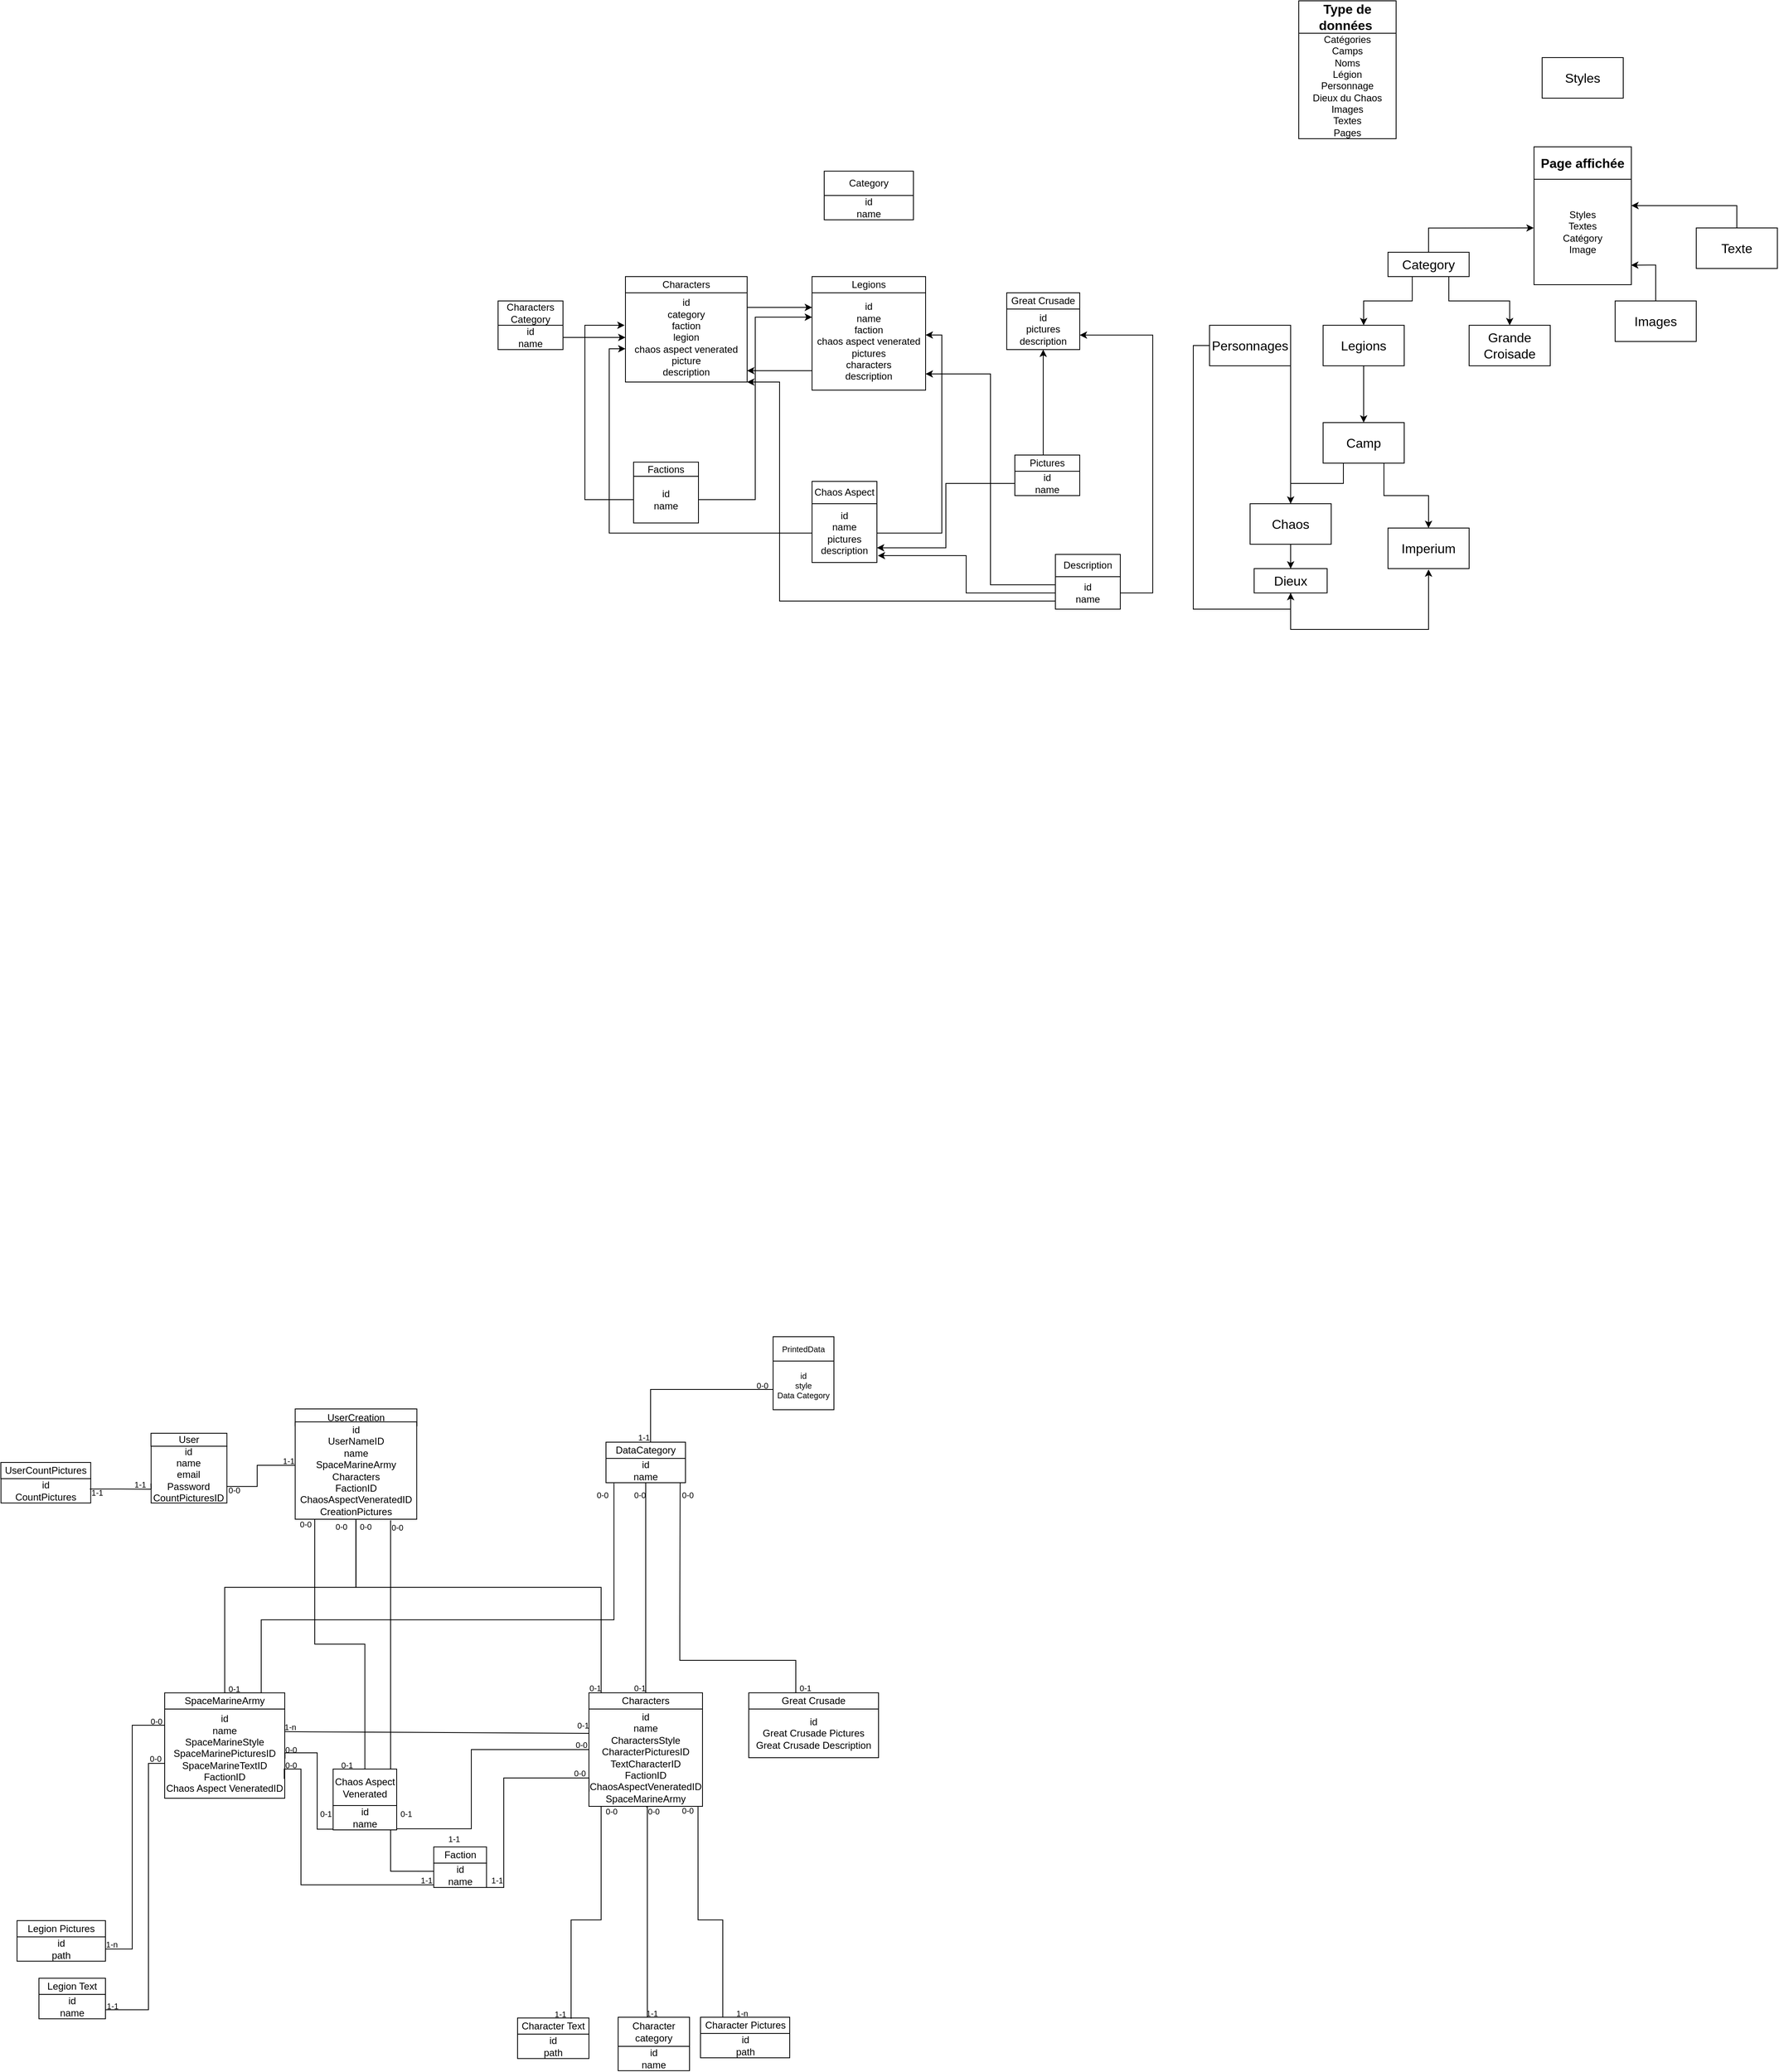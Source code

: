 <mxfile version="16.1.2" type="device"><diagram id="XByxNe4MXjNAXN8kPX8I" name="Page-1"><mxGraphModel dx="3234" dy="3299" grid="1" gridSize="10" guides="1" tooltips="1" connect="1" arrows="1" fold="1" page="1" pageScale="1" pageWidth="827" pageHeight="1169" math="0" shadow="0"><root><mxCell id="0"/><mxCell id="1" parent="0"/><mxCell id="wscf6gM5aoZBegyDcVp_-1" value="Catégories&lt;br&gt;Camps&lt;br&gt;Noms&lt;br&gt;Légion&lt;br&gt;Personnage&lt;br&gt;Dieux du Chaos&lt;br&gt;Images&lt;br&gt;Textes&lt;br&gt;Pages" style="rounded=0;whiteSpace=wrap;html=1;" parent="1" vertex="1"><mxGeometry x="160" y="-1966" width="120" height="130" as="geometry"/></mxCell><mxCell id="wscf6gM5aoZBegyDcVp_-2" value="&lt;span&gt;&lt;b&gt;&lt;font style=&quot;font-size: 16px&quot;&gt;Type de données&amp;nbsp;&lt;/font&gt;&lt;/b&gt;&lt;/span&gt;" style="rounded=0;whiteSpace=wrap;html=1;" parent="1" vertex="1"><mxGeometry x="160" y="-2006" width="120" height="40" as="geometry"/></mxCell><mxCell id="wscf6gM5aoZBegyDcVp_-3" value="Styles&lt;br&gt;Textes&lt;br&gt;Catégory&lt;br&gt;Image" style="rounded=0;whiteSpace=wrap;html=1;" parent="1" vertex="1"><mxGeometry x="450" y="-1786" width="120" height="130" as="geometry"/></mxCell><mxCell id="wscf6gM5aoZBegyDcVp_-4" value="&lt;span&gt;&lt;b&gt;&lt;font style=&quot;font-size: 16px&quot;&gt;Page affichée&lt;/font&gt;&lt;/b&gt;&lt;/span&gt;" style="rounded=0;whiteSpace=wrap;html=1;" parent="1" vertex="1"><mxGeometry x="450" y="-1826" width="120" height="40" as="geometry"/></mxCell><mxCell id="wscf6gM5aoZBegyDcVp_-5" value="Styles" style="rounded=0;whiteSpace=wrap;html=1;fontSize=16;" parent="1" vertex="1"><mxGeometry x="460" y="-1936" width="100" height="50" as="geometry"/></mxCell><mxCell id="wscf6gM5aoZBegyDcVp_-21" style="edgeStyle=orthogonalEdgeStyle;rounded=0;orthogonalLoop=1;jettySize=auto;html=1;exitX=0.299;exitY=0.992;exitDx=0;exitDy=0;entryX=0.5;entryY=0;entryDx=0;entryDy=0;fontSize=16;exitPerimeter=0;" parent="1" source="wscf6gM5aoZBegyDcVp_-6" target="wscf6gM5aoZBegyDcVp_-16" edge="1"><mxGeometry relative="1" as="geometry"/></mxCell><mxCell id="wscf6gM5aoZBegyDcVp_-22" style="edgeStyle=orthogonalEdgeStyle;rounded=0;orthogonalLoop=1;jettySize=auto;html=1;exitX=0.75;exitY=1;exitDx=0;exitDy=0;entryX=0.5;entryY=0;entryDx=0;entryDy=0;fontSize=16;" parent="1" source="wscf6gM5aoZBegyDcVp_-6" target="wscf6gM5aoZBegyDcVp_-10" edge="1"><mxGeometry relative="1" as="geometry"/></mxCell><mxCell id="wscf6gM5aoZBegyDcVp_-34" style="edgeStyle=orthogonalEdgeStyle;rounded=0;orthogonalLoop=1;jettySize=auto;html=1;exitX=0.5;exitY=0;exitDx=0;exitDy=0;entryX=-0.003;entryY=0.462;entryDx=0;entryDy=0;entryPerimeter=0;fontSize=16;" parent="1" source="wscf6gM5aoZBegyDcVp_-6" target="wscf6gM5aoZBegyDcVp_-3" edge="1"><mxGeometry relative="1" as="geometry"/></mxCell><mxCell id="wscf6gM5aoZBegyDcVp_-6" value="Category" style="rounded=0;whiteSpace=wrap;html=1;fontSize=16;" parent="1" vertex="1"><mxGeometry x="270" y="-1696" width="100" height="30" as="geometry"/></mxCell><mxCell id="wscf6gM5aoZBegyDcVp_-32" style="edgeStyle=orthogonalEdgeStyle;rounded=0;orthogonalLoop=1;jettySize=auto;html=1;exitX=0.5;exitY=0;exitDx=0;exitDy=0;entryX=0.997;entryY=0.814;entryDx=0;entryDy=0;fontSize=16;entryPerimeter=0;" parent="1" source="wscf6gM5aoZBegyDcVp_-8" target="wscf6gM5aoZBegyDcVp_-3" edge="1"><mxGeometry relative="1" as="geometry"/></mxCell><mxCell id="wscf6gM5aoZBegyDcVp_-8" value="Images" style="rounded=0;whiteSpace=wrap;html=1;fontSize=16;" parent="1" vertex="1"><mxGeometry x="550" y="-1636" width="100" height="50" as="geometry"/></mxCell><mxCell id="wscf6gM5aoZBegyDcVp_-29" style="edgeStyle=orthogonalEdgeStyle;rounded=0;orthogonalLoop=1;jettySize=auto;html=1;exitX=1;exitY=0.5;exitDx=0;exitDy=0;fontSize=16;" parent="1" source="wscf6gM5aoZBegyDcVp_-9" edge="1"><mxGeometry relative="1" as="geometry"><mxPoint x="320" y="-1305" as="targetPoint"/><Array as="points"><mxPoint x="320" y="-1231"/><mxPoint x="320" y="-1305"/></Array></mxGeometry></mxCell><mxCell id="wscf6gM5aoZBegyDcVp_-30" style="edgeStyle=orthogonalEdgeStyle;rounded=0;orthogonalLoop=1;jettySize=auto;html=1;exitX=0;exitY=0.5;exitDx=0;exitDy=0;entryX=0.5;entryY=1;entryDx=0;entryDy=0;fontSize=16;" parent="1" source="wscf6gM5aoZBegyDcVp_-9" target="wscf6gM5aoZBegyDcVp_-17" edge="1"><mxGeometry relative="1" as="geometry"/></mxCell><mxCell id="wscf6gM5aoZBegyDcVp_-9" value="Personnages" style="rounded=0;whiteSpace=wrap;html=1;fontSize=16;" parent="1" vertex="1"><mxGeometry x="50" y="-1606" width="100" height="50" as="geometry"/></mxCell><mxCell id="wscf6gM5aoZBegyDcVp_-10" value="Grande Croisade" style="rounded=0;whiteSpace=wrap;html=1;fontSize=16;" parent="1" vertex="1"><mxGeometry x="370" y="-1606" width="100" height="50" as="geometry"/></mxCell><mxCell id="wscf6gM5aoZBegyDcVp_-23" style="edgeStyle=orthogonalEdgeStyle;rounded=0;orthogonalLoop=1;jettySize=auto;html=1;exitX=0.25;exitY=1;exitDx=0;exitDy=0;fontSize=16;" parent="1" source="wscf6gM5aoZBegyDcVp_-13" target="wscf6gM5aoZBegyDcVp_-14" edge="1"><mxGeometry relative="1" as="geometry"/></mxCell><mxCell id="wscf6gM5aoZBegyDcVp_-24" style="edgeStyle=orthogonalEdgeStyle;rounded=0;orthogonalLoop=1;jettySize=auto;html=1;exitX=0.75;exitY=1;exitDx=0;exitDy=0;fontSize=16;" parent="1" source="wscf6gM5aoZBegyDcVp_-13" target="wscf6gM5aoZBegyDcVp_-15" edge="1"><mxGeometry relative="1" as="geometry"/></mxCell><mxCell id="wscf6gM5aoZBegyDcVp_-13" value="Camp" style="rounded=0;whiteSpace=wrap;html=1;fontSize=16;" parent="1" vertex="1"><mxGeometry x="190" y="-1486" width="100" height="50" as="geometry"/></mxCell><mxCell id="wscf6gM5aoZBegyDcVp_-27" style="edgeStyle=orthogonalEdgeStyle;rounded=0;orthogonalLoop=1;jettySize=auto;html=1;exitX=0.5;exitY=1;exitDx=0;exitDy=0;fontSize=16;" parent="1" source="wscf6gM5aoZBegyDcVp_-14" target="wscf6gM5aoZBegyDcVp_-17" edge="1"><mxGeometry relative="1" as="geometry"/></mxCell><mxCell id="wscf6gM5aoZBegyDcVp_-14" value="Chaos" style="rounded=0;whiteSpace=wrap;html=1;fontSize=16;" parent="1" vertex="1"><mxGeometry x="100" y="-1386" width="100" height="50" as="geometry"/></mxCell><mxCell id="wscf6gM5aoZBegyDcVp_-15" value="Imperium" style="rounded=0;whiteSpace=wrap;html=1;fontSize=16;" parent="1" vertex="1"><mxGeometry x="270" y="-1356" width="100" height="50" as="geometry"/></mxCell><mxCell id="wscf6gM5aoZBegyDcVp_-31" style="edgeStyle=orthogonalEdgeStyle;rounded=0;orthogonalLoop=1;jettySize=auto;html=1;exitX=0.5;exitY=1;exitDx=0;exitDy=0;fontSize=16;" parent="1" source="wscf6gM5aoZBegyDcVp_-16" target="wscf6gM5aoZBegyDcVp_-13" edge="1"><mxGeometry relative="1" as="geometry"/></mxCell><mxCell id="wscf6gM5aoZBegyDcVp_-16" value="Legions" style="rounded=0;whiteSpace=wrap;html=1;fontSize=16;" parent="1" vertex="1"><mxGeometry x="190" y="-1606" width="100" height="50" as="geometry"/></mxCell><mxCell id="wscf6gM5aoZBegyDcVp_-17" value="Dieux" style="rounded=0;whiteSpace=wrap;html=1;fontSize=16;" parent="1" vertex="1"><mxGeometry x="105" y="-1306" width="90" height="30" as="geometry"/></mxCell><mxCell id="wscf6gM5aoZBegyDcVp_-33" style="edgeStyle=orthogonalEdgeStyle;rounded=0;orthogonalLoop=1;jettySize=auto;html=1;exitX=0.5;exitY=0;exitDx=0;exitDy=0;entryX=1;entryY=0.25;entryDx=0;entryDy=0;fontSize=16;" parent="1" source="wscf6gM5aoZBegyDcVp_-18" target="wscf6gM5aoZBegyDcVp_-3" edge="1"><mxGeometry relative="1" as="geometry"/></mxCell><mxCell id="wscf6gM5aoZBegyDcVp_-18" value="Texte" style="rounded=0;whiteSpace=wrap;html=1;fontSize=16;" parent="1" vertex="1"><mxGeometry x="650" y="-1726" width="100" height="50" as="geometry"/></mxCell><mxCell id="gxYRhryt_wgbvfbxNRev-2" value="Characters" style="rounded=0;whiteSpace=wrap;html=1;" parent="1" vertex="1"><mxGeometry x="-670" y="-1666" width="150" height="20" as="geometry"/></mxCell><mxCell id="gxYRhryt_wgbvfbxNRev-45" style="edgeStyle=orthogonalEdgeStyle;rounded=0;orthogonalLoop=1;jettySize=auto;html=1;exitX=1;exitY=0.25;exitDx=0;exitDy=0;entryX=0;entryY=0.15;entryDx=0;entryDy=0;entryPerimeter=0;" parent="1" source="gxYRhryt_wgbvfbxNRev-3" target="gxYRhryt_wgbvfbxNRev-9" edge="1"><mxGeometry relative="1" as="geometry"><Array as="points"><mxPoint x="-520" y="-1628"/></Array></mxGeometry></mxCell><mxCell id="gxYRhryt_wgbvfbxNRev-3" value="id&lt;br&gt;category&lt;br&gt;faction&lt;br&gt;legion&lt;br&gt;chaos aspect venerated&lt;br&gt;picture&lt;br&gt;description" style="rounded=0;whiteSpace=wrap;html=1;" parent="1" vertex="1"><mxGeometry x="-670" y="-1646" width="150" height="110" as="geometry"/></mxCell><mxCell id="gxYRhryt_wgbvfbxNRev-4" value="Factions" style="rounded=0;whiteSpace=wrap;html=1;" parent="1" vertex="1"><mxGeometry x="-660" y="-1437.25" width="80" height="17.5" as="geometry"/></mxCell><mxCell id="gxYRhryt_wgbvfbxNRev-28" style="edgeStyle=orthogonalEdgeStyle;rounded=0;orthogonalLoop=1;jettySize=auto;html=1;exitX=1;exitY=0.5;exitDx=0;exitDy=0;entryX=0;entryY=0.25;entryDx=0;entryDy=0;" parent="1" source="gxYRhryt_wgbvfbxNRev-5" target="gxYRhryt_wgbvfbxNRev-9" edge="1"><mxGeometry relative="1" as="geometry"/></mxCell><mxCell id="gxYRhryt_wgbvfbxNRev-32" style="edgeStyle=orthogonalEdgeStyle;rounded=0;orthogonalLoop=1;jettySize=auto;html=1;exitX=0;exitY=0.5;exitDx=0;exitDy=0;entryX=-0.007;entryY=0.364;entryDx=0;entryDy=0;entryPerimeter=0;" parent="1" source="gxYRhryt_wgbvfbxNRev-5" target="gxYRhryt_wgbvfbxNRev-3" edge="1"><mxGeometry relative="1" as="geometry"><Array as="points"><mxPoint x="-720" y="-1391"/><mxPoint x="-720" y="-1606"/></Array></mxGeometry></mxCell><mxCell id="gxYRhryt_wgbvfbxNRev-5" value="id&lt;br&gt;name&lt;br&gt;" style="rounded=0;whiteSpace=wrap;html=1;" parent="1" vertex="1"><mxGeometry x="-660" y="-1419.75" width="80" height="57.5" as="geometry"/></mxCell><mxCell id="gxYRhryt_wgbvfbxNRev-8" value="Legions" style="rounded=0;whiteSpace=wrap;html=1;" parent="1" vertex="1"><mxGeometry x="-440" y="-1666" width="140" height="20" as="geometry"/></mxCell><mxCell id="gxYRhryt_wgbvfbxNRev-48" style="edgeStyle=orthogonalEdgeStyle;rounded=0;orthogonalLoop=1;jettySize=auto;html=1;exitX=0;exitY=0.75;exitDx=0;exitDy=0;" parent="1" source="gxYRhryt_wgbvfbxNRev-9" edge="1"><mxGeometry relative="1" as="geometry"><mxPoint x="-520" y="-1550" as="targetPoint"/><Array as="points"><mxPoint x="-440" y="-1550"/><mxPoint x="-520" y="-1550"/></Array></mxGeometry></mxCell><mxCell id="gxYRhryt_wgbvfbxNRev-9" value="id&lt;br&gt;name&lt;br&gt;faction&lt;br&gt;chaos aspect venerated&lt;br&gt;pictures&lt;br&gt;characters&lt;br&gt;description" style="rounded=0;whiteSpace=wrap;html=1;" parent="1" vertex="1"><mxGeometry x="-440" y="-1646" width="140" height="120" as="geometry"/></mxCell><mxCell id="gxYRhryt_wgbvfbxNRev-14" value="Characters&lt;br&gt;Category" style="rounded=0;whiteSpace=wrap;html=1;" parent="1" vertex="1"><mxGeometry x="-827" y="-1636" width="80" height="30" as="geometry"/></mxCell><mxCell id="gxYRhryt_wgbvfbxNRev-41" style="edgeStyle=orthogonalEdgeStyle;rounded=0;orthogonalLoop=1;jettySize=auto;html=1;exitX=1;exitY=0.5;exitDx=0;exitDy=0;entryX=0;entryY=0.5;entryDx=0;entryDy=0;" parent="1" source="gxYRhryt_wgbvfbxNRev-15" target="gxYRhryt_wgbvfbxNRev-3" edge="1"><mxGeometry relative="1" as="geometry"/></mxCell><mxCell id="gxYRhryt_wgbvfbxNRev-15" value="id&lt;br&gt;name" style="rounded=0;whiteSpace=wrap;html=1;" parent="1" vertex="1"><mxGeometry x="-827" y="-1606" width="80" height="30" as="geometry"/></mxCell><mxCell id="gxYRhryt_wgbvfbxNRev-16" value="Chaos Aspect" style="rounded=0;whiteSpace=wrap;html=1;" parent="1" vertex="1"><mxGeometry x="-440" y="-1413.5" width="80" height="27.5" as="geometry"/></mxCell><mxCell id="gxYRhryt_wgbvfbxNRev-34" style="edgeStyle=orthogonalEdgeStyle;rounded=0;orthogonalLoop=1;jettySize=auto;html=1;exitX=1;exitY=0.5;exitDx=0;exitDy=0;entryX=1;entryY=0.433;entryDx=0;entryDy=0;entryPerimeter=0;" parent="1" source="gxYRhryt_wgbvfbxNRev-17" target="gxYRhryt_wgbvfbxNRev-9" edge="1"><mxGeometry relative="1" as="geometry"><Array as="points"><mxPoint x="-280" y="-1350"/><mxPoint x="-280" y="-1594"/></Array></mxGeometry></mxCell><mxCell id="gxYRhryt_wgbvfbxNRev-35" style="edgeStyle=orthogonalEdgeStyle;rounded=0;orthogonalLoop=1;jettySize=auto;html=1;exitX=0;exitY=0.5;exitDx=0;exitDy=0;entryX=0;entryY=0.627;entryDx=0;entryDy=0;entryPerimeter=0;" parent="1" source="gxYRhryt_wgbvfbxNRev-17" target="gxYRhryt_wgbvfbxNRev-3" edge="1"><mxGeometry relative="1" as="geometry"><Array as="points"><mxPoint x="-690" y="-1350"/><mxPoint x="-690" y="-1577"/></Array></mxGeometry></mxCell><mxCell id="gxYRhryt_wgbvfbxNRev-17" value="id&lt;br&gt;name&lt;br&gt;pictures&lt;br&gt;description" style="rounded=0;whiteSpace=wrap;html=1;" parent="1" vertex="1"><mxGeometry x="-440" y="-1386" width="80" height="72.5" as="geometry"/></mxCell><mxCell id="gxYRhryt_wgbvfbxNRev-18" value="Great Crusade" style="rounded=0;whiteSpace=wrap;html=1;" parent="1" vertex="1"><mxGeometry x="-200" y="-1646" width="90" height="20" as="geometry"/></mxCell><mxCell id="gxYRhryt_wgbvfbxNRev-19" value="id&lt;br&gt;pictures&lt;br&gt;description" style="rounded=0;whiteSpace=wrap;html=1;" parent="1" vertex="1"><mxGeometry x="-200" y="-1626" width="90" height="50" as="geometry"/></mxCell><mxCell id="gxYRhryt_wgbvfbxNRev-20" value="Description" style="rounded=0;whiteSpace=wrap;html=1;" parent="1" vertex="1"><mxGeometry x="-140" y="-1323.5" width="80" height="27.5" as="geometry"/></mxCell><mxCell id="gxYRhryt_wgbvfbxNRev-30" style="edgeStyle=orthogonalEdgeStyle;rounded=0;orthogonalLoop=1;jettySize=auto;html=1;exitX=0;exitY=0.5;exitDx=0;exitDy=0;entryX=1.013;entryY=0.883;entryDx=0;entryDy=0;entryPerimeter=0;" parent="1" source="gxYRhryt_wgbvfbxNRev-21" target="gxYRhryt_wgbvfbxNRev-17" edge="1"><mxGeometry relative="1" as="geometry"/></mxCell><mxCell id="gxYRhryt_wgbvfbxNRev-39" style="edgeStyle=orthogonalEdgeStyle;rounded=0;orthogonalLoop=1;jettySize=auto;html=1;exitX=0;exitY=0.25;exitDx=0;exitDy=0;entryX=1;entryY=0.833;entryDx=0;entryDy=0;entryPerimeter=0;" parent="1" source="gxYRhryt_wgbvfbxNRev-21" target="gxYRhryt_wgbvfbxNRev-9" edge="1"><mxGeometry relative="1" as="geometry"/></mxCell><mxCell id="gxYRhryt_wgbvfbxNRev-21" value="id&lt;br&gt;name&lt;br&gt;" style="rounded=0;whiteSpace=wrap;html=1;" parent="1" vertex="1"><mxGeometry x="-140" y="-1296" width="80" height="40" as="geometry"/></mxCell><mxCell id="gxYRhryt_wgbvfbxNRev-43" style="edgeStyle=orthogonalEdgeStyle;rounded=0;orthogonalLoop=1;jettySize=auto;html=1;exitX=0.5;exitY=0;exitDx=0;exitDy=0;entryX=0.5;entryY=1;entryDx=0;entryDy=0;" parent="1" source="gxYRhryt_wgbvfbxNRev-22" target="gxYRhryt_wgbvfbxNRev-19" edge="1"><mxGeometry relative="1" as="geometry"><Array as="points"><mxPoint x="-155" y="-1446"/></Array></mxGeometry></mxCell><mxCell id="gxYRhryt_wgbvfbxNRev-22" value="Pictures" style="rounded=0;whiteSpace=wrap;html=1;" parent="1" vertex="1"><mxGeometry x="-190" y="-1446" width="80" height="20" as="geometry"/></mxCell><mxCell id="gxYRhryt_wgbvfbxNRev-23" value="id&lt;br&gt;name&lt;br&gt;" style="rounded=0;whiteSpace=wrap;html=1;" parent="1" vertex="1"><mxGeometry x="-190" y="-1426" width="80" height="30" as="geometry"/></mxCell><mxCell id="gxYRhryt_wgbvfbxNRev-26" value="" style="edgeStyle=elbowEdgeStyle;elbow=horizontal;endArrow=classic;html=1;rounded=0;exitX=0;exitY=0.5;exitDx=0;exitDy=0;entryX=1;entryY=0.75;entryDx=0;entryDy=0;" parent="1" source="gxYRhryt_wgbvfbxNRev-23" target="gxYRhryt_wgbvfbxNRev-17" edge="1"><mxGeometry width="50" height="50" relative="1" as="geometry"><mxPoint x="-610" y="-1206" as="sourcePoint"/><mxPoint x="-560" y="-1256" as="targetPoint"/></mxGeometry></mxCell><mxCell id="gxYRhryt_wgbvfbxNRev-31" value="" style="edgeStyle=elbowEdgeStyle;elbow=horizontal;endArrow=classic;html=1;rounded=0;exitX=1;exitY=0.5;exitDx=0;exitDy=0;entryX=1;entryY=0.642;entryDx=0;entryDy=0;entryPerimeter=0;" parent="1" source="gxYRhryt_wgbvfbxNRev-21" target="gxYRhryt_wgbvfbxNRev-19" edge="1"><mxGeometry width="50" height="50" relative="1" as="geometry"><mxPoint x="-190" y="-1426" as="sourcePoint"/><mxPoint x="-140" y="-1476" as="targetPoint"/><Array as="points"><mxPoint x="-20" y="-1366"/></Array></mxGeometry></mxCell><mxCell id="gxYRhryt_wgbvfbxNRev-38" value="" style="edgeStyle=elbowEdgeStyle;elbow=horizontal;endArrow=classic;html=1;rounded=0;exitX=0;exitY=0.75;exitDx=0;exitDy=0;entryX=1;entryY=1;entryDx=0;entryDy=0;" parent="1" source="gxYRhryt_wgbvfbxNRev-21" target="gxYRhryt_wgbvfbxNRev-3" edge="1"><mxGeometry width="50" height="50" relative="1" as="geometry"><mxPoint x="-190" y="-1406" as="sourcePoint"/><mxPoint x="-140" y="-1456" as="targetPoint"/><Array as="points"><mxPoint x="-480" y="-1426"/><mxPoint x="-790" y="-1396"/></Array></mxGeometry></mxCell><mxCell id="gxYRhryt_wgbvfbxNRev-49" value="Category" style="rounded=0;whiteSpace=wrap;html=1;" parent="1" vertex="1"><mxGeometry x="-425" y="-1796" width="110" height="30" as="geometry"/></mxCell><mxCell id="gxYRhryt_wgbvfbxNRev-50" value="id&lt;br&gt;name" style="rounded=0;whiteSpace=wrap;html=1;" parent="1" vertex="1"><mxGeometry x="-425" y="-1766" width="110" height="30" as="geometry"/></mxCell><mxCell id="gxYRhryt_wgbvfbxNRev-51" value="id&lt;br&gt;name" style="rounded=1;whiteSpace=wrap;html=1;arcSize=0;" parent="1" vertex="1"><mxGeometry x="-694" y="-209" width="98" height="30" as="geometry"/></mxCell><mxCell id="gxYRhryt_wgbvfbxNRev-65" style="edgeStyle=orthogonalEdgeStyle;rounded=0;orthogonalLoop=1;jettySize=auto;html=1;" parent="1" source="gxYRhryt_wgbvfbxNRev-52" target="gxYRhryt_wgbvfbxNRev-59" edge="1"><mxGeometry relative="1" as="geometry"/></mxCell><mxCell id="gxYRhryt_wgbvfbxNRev-98" style="edgeStyle=orthogonalEdgeStyle;rounded=0;orthogonalLoop=1;jettySize=auto;html=1;exitX=0.5;exitY=0;exitDx=0;exitDy=0;endArrow=none;endFill=0;entryX=0.1;entryY=1.022;entryDx=0;entryDy=0;entryPerimeter=0;" parent="1" source="gxYRhryt_wgbvfbxNRev-52" target="gxYRhryt_wgbvfbxNRev-51" edge="1"><mxGeometry relative="1" as="geometry"><mxPoint x="-663" as="targetPoint"/><Array as="points"><mxPoint x="-1119" y="80"/><mxPoint x="-1119" y="-10"/><mxPoint x="-684" y="-10"/></Array></mxGeometry></mxCell><mxCell id="gxYRhryt_wgbvfbxNRev-52" value="SpaceMarineArmy" style="rounded=1;whiteSpace=wrap;html=1;arcSize=0;" parent="1" vertex="1"><mxGeometry x="-1238" y="80.06" width="148" height="20" as="geometry"/></mxCell><mxCell id="gxYRhryt_wgbvfbxNRev-100" style="edgeStyle=orthogonalEdgeStyle;rounded=0;orthogonalLoop=1;jettySize=auto;html=1;endArrow=none;endFill=0;entryX=0.933;entryY=0.994;entryDx=0;entryDy=0;entryPerimeter=0;" parent="1" source="gxYRhryt_wgbvfbxNRev-53" target="gxYRhryt_wgbvfbxNRev-51" edge="1"><mxGeometry relative="1" as="geometry"><mxPoint x="-628" as="targetPoint"/><Array as="points"><mxPoint x="-460" y="40"/><mxPoint x="-603" y="40"/><mxPoint x="-603" y="-10"/></Array></mxGeometry></mxCell><mxCell id="gxYRhryt_wgbvfbxNRev-53" value="Great Crusade" style="rounded=1;whiteSpace=wrap;html=1;arcSize=0;" parent="1" vertex="1"><mxGeometry x="-518" y="80" width="160" height="20" as="geometry"/></mxCell><mxCell id="gxYRhryt_wgbvfbxNRev-99" style="edgeStyle=orthogonalEdgeStyle;rounded=0;orthogonalLoop=1;jettySize=auto;html=1;endArrow=none;endFill=0;entryX=0.5;entryY=1;entryDx=0;entryDy=0;" parent="1" source="gxYRhryt_wgbvfbxNRev-54" target="gxYRhryt_wgbvfbxNRev-51" edge="1"><mxGeometry relative="1" as="geometry"><mxPoint x="-645" as="targetPoint"/></mxGeometry></mxCell><mxCell id="gxYRhryt_wgbvfbxNRev-54" value="Characters" style="rounded=1;whiteSpace=wrap;html=1;arcSize=0;" parent="1" vertex="1"><mxGeometry x="-715" y="80" width="140" height="20" as="geometry"/></mxCell><mxCell id="gxYRhryt_wgbvfbxNRev-56" value="Character Pictures" style="rounded=1;whiteSpace=wrap;html=1;arcSize=0;" parent="1" vertex="1"><mxGeometry x="-577.5" y="479.97" width="110" height="20" as="geometry"/></mxCell><mxCell id="gxYRhryt_wgbvfbxNRev-59" value="&lt;span&gt;id&lt;br&gt;name&lt;br&gt;SpaceMarineStyle&lt;br&gt;SpaceMarinePicturesID&lt;/span&gt;&lt;br&gt;&lt;span&gt;SpaceMarineTextID&lt;br&gt;FactionID&lt;br&gt;&lt;/span&gt;Chaos Aspect VeneratedID&lt;span&gt;&lt;br&gt;&lt;/span&gt;" style="rounded=0;whiteSpace=wrap;html=1;" parent="1" vertex="1"><mxGeometry x="-1238" y="100.06" width="148" height="109.94" as="geometry"/></mxCell><mxCell id="gxYRhryt_wgbvfbxNRev-60" value="id&lt;br&gt;Great Crusade Pictures&lt;br&gt;&lt;span&gt;Great Crusade Description&lt;br&gt;&lt;/span&gt;" style="rounded=0;whiteSpace=wrap;html=1;" parent="1" vertex="1"><mxGeometry x="-518" y="100" width="160" height="60" as="geometry"/></mxCell><mxCell id="gxYRhryt_wgbvfbxNRev-61" value="id&lt;br&gt;name&lt;br&gt;CharactersStyle&lt;br&gt;Character&lt;span&gt;PicturesID&lt;/span&gt;&lt;br&gt;&lt;span&gt;TextCharacterID&lt;br&gt;FactionID&lt;br&gt;&lt;/span&gt;ChaosAspectVeneratedID&lt;br&gt;&lt;span&gt;SpaceMarineArmy&lt;br&gt;&lt;/span&gt;" style="rounded=0;whiteSpace=wrap;html=1;" parent="1" vertex="1"><mxGeometry x="-715" y="100" width="140" height="120" as="geometry"/></mxCell><mxCell id="gxYRhryt_wgbvfbxNRev-63" value="Legion Pictures" style="rounded=1;whiteSpace=wrap;html=1;arcSize=0;" parent="1" vertex="1"><mxGeometry x="-1420" y="360.88" width="109" height="21.09" as="geometry"/></mxCell><mxCell id="gxYRhryt_wgbvfbxNRev-66" value="Legion Text" style="rounded=1;whiteSpace=wrap;html=1;arcSize=0;" parent="1" vertex="1"><mxGeometry x="-1393" y="431.88" width="82" height="20" as="geometry"/></mxCell><mxCell id="4EqEOwewoZZxOBD62C0z-23" style="edgeStyle=orthogonalEdgeStyle;rounded=0;orthogonalLoop=1;jettySize=auto;html=1;entryX=0.785;entryY=1.01;entryDx=0;entryDy=0;entryPerimeter=0;endArrow=none;endFill=0;exitX=0.002;exitY=0.336;exitDx=0;exitDy=0;exitPerimeter=0;" edge="1" parent="1" source="gxYRhryt_wgbvfbxNRev-77" target="4EqEOwewoZZxOBD62C0z-8"><mxGeometry relative="1" as="geometry"><Array as="points"><mxPoint x="-874" y="300"/><mxPoint x="-959" y="300"/></Array></mxGeometry></mxCell><mxCell id="gxYRhryt_wgbvfbxNRev-67" value="Faction" style="rounded=1;whiteSpace=wrap;html=1;arcSize=0;" parent="1" vertex="1"><mxGeometry x="-906.27" y="270" width="65" height="20" as="geometry"/></mxCell><mxCell id="4EqEOwewoZZxOBD62C0z-22" style="edgeStyle=orthogonalEdgeStyle;rounded=0;orthogonalLoop=1;jettySize=auto;html=1;entryX=0.161;entryY=1;entryDx=0;entryDy=0;entryPerimeter=0;endArrow=none;endFill=0;" edge="1" parent="1" source="gxYRhryt_wgbvfbxNRev-68" target="4EqEOwewoZZxOBD62C0z-8"><mxGeometry relative="1" as="geometry"/></mxCell><mxCell id="gxYRhryt_wgbvfbxNRev-68" value="Chaos Aspect &lt;br&gt;Venerated" style="rounded=1;whiteSpace=wrap;html=1;arcSize=0;" parent="1" vertex="1"><mxGeometry x="-1030.37" y="174" width="78.37" height="45" as="geometry"/></mxCell><mxCell id="gxYRhryt_wgbvfbxNRev-75" value="" style="edgeStyle=orthogonalEdgeStyle;rounded=0;orthogonalLoop=1;jettySize=auto;html=1;exitX=1;exitY=0.627;exitDx=0;exitDy=0;entryX=0;entryY=0.75;entryDx=0;entryDy=0;endArrow=none;endFill=0;exitPerimeter=0;" parent="1" source="gxYRhryt_wgbvfbxNRev-72" target="gxYRhryt_wgbvfbxNRev-59" edge="1"><mxGeometry relative="1" as="geometry"><Array as="points"><mxPoint x="-1258" y="471"/><mxPoint x="-1258" y="167"/><mxPoint x="-1238" y="167"/></Array></mxGeometry></mxCell><mxCell id="gxYRhryt_wgbvfbxNRev-72" value="id&lt;br&gt;name" style="rounded=0;whiteSpace=wrap;html=1;" parent="1" vertex="1"><mxGeometry x="-1393" y="451.88" width="82" height="30" as="geometry"/></mxCell><mxCell id="gxYRhryt_wgbvfbxNRev-73" value="id&lt;br&gt;path" style="rounded=0;whiteSpace=wrap;html=1;" parent="1" vertex="1"><mxGeometry x="-1420" y="380.88" width="109" height="30" as="geometry"/></mxCell><mxCell id="gxYRhryt_wgbvfbxNRev-149" style="edgeStyle=orthogonalEdgeStyle;rounded=0;jumpSize=0;orthogonalLoop=1;jettySize=auto;html=1;entryX=1.002;entryY=0.557;entryDx=0;entryDy=0;entryPerimeter=0;fontSize=10;fontColor=default;startArrow=none;startFill=0;endArrow=none;endFill=0;startSize=0;endSize=0;strokeColor=#000000;strokeWidth=1;exitX=-0.003;exitY=0.971;exitDx=0;exitDy=0;exitPerimeter=0;" parent="1" source="gxYRhryt_wgbvfbxNRev-76" target="gxYRhryt_wgbvfbxNRev-59" edge="1"><mxGeometry relative="1" as="geometry"><Array as="points"><mxPoint x="-1050" y="248"/><mxPoint x="-1050" y="154"/><mxPoint x="-1090" y="154"/></Array></mxGeometry></mxCell><mxCell id="gxYRhryt_wgbvfbxNRev-150" style="edgeStyle=orthogonalEdgeStyle;rounded=0;jumpSize=0;orthogonalLoop=1;jettySize=auto;html=1;entryX=0;entryY=0.5;entryDx=0;entryDy=0;fontSize=10;fontColor=default;startArrow=none;startFill=0;endArrow=none;endFill=0;startSize=0;endSize=0;strokeColor=#000000;strokeWidth=1;exitX=0.999;exitY=0.954;exitDx=0;exitDy=0;exitPerimeter=0;" parent="1" source="gxYRhryt_wgbvfbxNRev-76" target="gxYRhryt_wgbvfbxNRev-61" edge="1"><mxGeometry relative="1" as="geometry"><Array as="points"><mxPoint x="-860" y="248"/><mxPoint x="-860" y="150"/><mxPoint x="-715" y="150"/></Array></mxGeometry></mxCell><mxCell id="gxYRhryt_wgbvfbxNRev-76" value="id&lt;br&gt;name" style="rounded=0;whiteSpace=wrap;html=1;" parent="1" vertex="1"><mxGeometry x="-1030.37" y="219" width="78.37" height="30" as="geometry"/></mxCell><mxCell id="gxYRhryt_wgbvfbxNRev-148" style="edgeStyle=orthogonalEdgeStyle;rounded=0;jumpSize=0;orthogonalLoop=1;jettySize=auto;html=1;entryX=0.996;entryY=0.783;entryDx=0;entryDy=0;entryPerimeter=0;fontSize=10;fontColor=default;startArrow=none;startFill=0;endArrow=none;endFill=0;startSize=0;endSize=0;strokeColor=#000000;strokeWidth=1;exitX=-0.006;exitY=0.891;exitDx=0;exitDy=0;exitPerimeter=0;" parent="1" source="gxYRhryt_wgbvfbxNRev-77" target="gxYRhryt_wgbvfbxNRev-59" edge="1"><mxGeometry relative="1" as="geometry"><Array as="points"><mxPoint x="-1070" y="317"/><mxPoint x="-1070" y="174"/><mxPoint x="-1091" y="174"/></Array></mxGeometry></mxCell><mxCell id="gxYRhryt_wgbvfbxNRev-152" style="edgeStyle=orthogonalEdgeStyle;rounded=0;jumpSize=0;orthogonalLoop=1;jettySize=auto;html=1;entryX=0.001;entryY=0.849;entryDx=0;entryDy=0;entryPerimeter=0;fontSize=10;fontColor=default;startArrow=none;startFill=0;endArrow=none;endFill=0;startSize=0;endSize=0;strokeColor=#000000;strokeWidth=1;" parent="1" source="gxYRhryt_wgbvfbxNRev-77" target="gxYRhryt_wgbvfbxNRev-61" edge="1"><mxGeometry relative="1" as="geometry"><Array as="points"><mxPoint x="-820" y="320"/><mxPoint x="-820" y="185"/><mxPoint x="-715" y="185"/></Array></mxGeometry></mxCell><mxCell id="gxYRhryt_wgbvfbxNRev-77" value="id&lt;br&gt;name" style="rounded=0;whiteSpace=wrap;html=1;" parent="1" vertex="1"><mxGeometry x="-906.27" y="290" width="65" height="30" as="geometry"/></mxCell><mxCell id="gxYRhryt_wgbvfbxNRev-90" style="edgeStyle=orthogonalEdgeStyle;rounded=0;orthogonalLoop=1;jettySize=auto;html=1;exitX=0.25;exitY=0;exitDx=0;exitDy=0;endArrow=none;endFill=0;entryX=0.979;entryY=0.113;entryDx=0;entryDy=0;entryPerimeter=0;" parent="1" source="gxYRhryt_wgbvfbxNRev-56" target="gxYRhryt_wgbvfbxNRev-161" edge="1"><mxGeometry relative="1" as="geometry"><mxPoint x="-602" y="210" as="targetPoint"/><Array as="points"><mxPoint x="-550" y="360"/><mxPoint x="-580" y="360"/></Array></mxGeometry></mxCell><mxCell id="gxYRhryt_wgbvfbxNRev-83" value="id&lt;br&gt;path" style="rounded=1;whiteSpace=wrap;html=1;arcSize=0;" parent="1" vertex="1"><mxGeometry x="-577.5" y="499.97" width="110" height="30" as="geometry"/></mxCell><mxCell id="gxYRhryt_wgbvfbxNRev-85" value="" style="edgeStyle=segmentEdgeStyle;endArrow=none;html=1;rounded=0;exitX=1;exitY=0.5;exitDx=0;exitDy=0;entryX=0;entryY=0.222;entryDx=0;entryDy=0;entryPerimeter=0;endFill=0;" parent="1" source="gxYRhryt_wgbvfbxNRev-73" target="gxYRhryt_wgbvfbxNRev-59" edge="1"><mxGeometry width="50" height="50" relative="1" as="geometry"><mxPoint x="-1393.86" y="329.64" as="sourcePoint"/><mxPoint x="-1288" y="120" as="targetPoint"/><Array as="points"><mxPoint x="-1278" y="396"/><mxPoint x="-1278" y="120"/><mxPoint x="-1238" y="120"/></Array></mxGeometry></mxCell><mxCell id="gxYRhryt_wgbvfbxNRev-86" value="Character Text" style="rounded=1;whiteSpace=wrap;html=1;arcSize=0;" parent="1" vertex="1"><mxGeometry x="-803" y="480.88" width="88" height="20" as="geometry"/></mxCell><mxCell id="gxYRhryt_wgbvfbxNRev-89" style="edgeStyle=orthogonalEdgeStyle;rounded=0;orthogonalLoop=1;jettySize=auto;html=1;entryX=0;entryY=0;entryDx=0;entryDy=0;endArrow=none;endFill=0;exitX=1;exitY=1;exitDx=0;exitDy=0;" parent="1" source="gxYRhryt_wgbvfbxNRev-117" target="gxYRhryt_wgbvfbxNRev-159" edge="1"><mxGeometry relative="1" as="geometry"><mxPoint x="-710" y="482" as="sourcePoint"/><mxPoint x="-575" y="195" as="targetPoint"/><Array as="points"><mxPoint x="-737" y="360"/><mxPoint x="-700" y="360"/></Array></mxGeometry></mxCell><mxCell id="gxYRhryt_wgbvfbxNRev-87" value="id&lt;br&gt;path" style="rounded=1;whiteSpace=wrap;html=1;arcSize=0;" parent="1" vertex="1"><mxGeometry x="-803" y="500.88" width="88" height="30" as="geometry"/></mxCell><mxCell id="gxYRhryt_wgbvfbxNRev-102" value="&lt;font style=&quot;font-size: 10px;&quot;&gt;1-1&lt;/font&gt;" style="rounded=0;whiteSpace=wrap;html=1;verticalAlign=middle;fontSize=10;fontColor=default;labelBackgroundColor=none;labelBorderColor=none;strokeColor=none;horizontal=1;fillColor=none;" parent="1" vertex="1"><mxGeometry x="-1315" y="460" width="26" height="11.88" as="geometry"/></mxCell><mxCell id="gxYRhryt_wgbvfbxNRev-104" value="&lt;font style=&quot;font-size: 10px;&quot;&gt;1-n&lt;/font&gt;" style="rounded=0;whiteSpace=wrap;html=1;verticalAlign=middle;fontSize=10;fontColor=default;labelBackgroundColor=none;labelBorderColor=none;strokeColor=none;horizontal=1;fillColor=none;" parent="1" vertex="1"><mxGeometry x="-1316" y="384.12" width="26" height="11.88" as="geometry"/></mxCell><mxCell id="gxYRhryt_wgbvfbxNRev-105" value="&lt;font style=&quot;font-size: 10px&quot;&gt;0-1&lt;/font&gt;" style="rounded=0;whiteSpace=wrap;html=1;verticalAlign=middle;fontSize=10;fontColor=default;labelBackgroundColor=none;labelBorderColor=none;strokeColor=none;horizontal=1;fillColor=none;" parent="1" vertex="1"><mxGeometry x="-1052.37" y="223" width="26" height="11.88" as="geometry"/></mxCell><mxCell id="gxYRhryt_wgbvfbxNRev-106" value="&lt;font style=&quot;font-size: 10px&quot;&gt;1-1&lt;/font&gt;" style="rounded=0;whiteSpace=wrap;html=1;verticalAlign=middle;fontSize=10;fontColor=default;labelBackgroundColor=none;labelBorderColor=none;strokeColor=none;horizontal=1;fillColor=none;" parent="1" vertex="1"><mxGeometry x="-928.0" y="305.12" width="26" height="11.88" as="geometry"/></mxCell><mxCell id="gxYRhryt_wgbvfbxNRev-107" value="&lt;font style=&quot;font-size: 10px&quot;&gt;0-1&lt;/font&gt;" style="rounded=0;whiteSpace=wrap;html=1;verticalAlign=middle;fontSize=10;fontColor=default;labelBackgroundColor=none;labelBorderColor=none;strokeColor=none;horizontal=1;fillColor=none;" parent="1" vertex="1"><mxGeometry x="-953.12" y="223.12" width="26" height="11.88" as="geometry"/></mxCell><mxCell id="gxYRhryt_wgbvfbxNRev-109" value="&lt;font style=&quot;font-size: 10px&quot;&gt;1-1&lt;/font&gt;" style="rounded=0;whiteSpace=wrap;html=1;verticalAlign=middle;fontSize=10;fontColor=default;labelBackgroundColor=none;labelBorderColor=none;strokeColor=none;horizontal=1;fillColor=none;" parent="1" vertex="1"><mxGeometry x="-841.27" y="305.12" width="26" height="11.88" as="geometry"/></mxCell><mxCell id="gxYRhryt_wgbvfbxNRev-110" value="&lt;font style=&quot;font-size: 10px&quot;&gt;0-1&lt;/font&gt;" style="rounded=0;whiteSpace=wrap;html=1;verticalAlign=middle;fontSize=10;fontColor=default;labelBackgroundColor=none;labelBorderColor=none;strokeColor=none;horizontal=1;fillColor=none;" parent="1" vertex="1"><mxGeometry x="-735.0" y="114" width="26" height="11.88" as="geometry"/></mxCell><mxCell id="gxYRhryt_wgbvfbxNRev-111" value="&lt;font style=&quot;font-size: 10px&quot;&gt;0-1&lt;/font&gt;" style="rounded=0;whiteSpace=wrap;html=1;verticalAlign=middle;fontSize=10;fontColor=default;labelBackgroundColor=none;labelBorderColor=none;strokeColor=none;horizontal=1;fillColor=none;" parent="1" vertex="1"><mxGeometry x="-461.0" y="68.12" width="26" height="11.88" as="geometry"/></mxCell><mxCell id="gxYRhryt_wgbvfbxNRev-112" value="&lt;font style=&quot;font-size: 10px&quot;&gt;0-1&lt;/font&gt;" style="rounded=0;whiteSpace=wrap;html=1;verticalAlign=middle;fontSize=10;fontColor=default;labelBackgroundColor=none;labelBorderColor=none;strokeColor=none;horizontal=1;fillColor=none;" parent="1" vertex="1"><mxGeometry x="-665" y="64.06" width="26" height="20" as="geometry"/></mxCell><mxCell id="gxYRhryt_wgbvfbxNRev-113" value="&lt;font style=&quot;font-size: 10px&quot;&gt;0-1&lt;/font&gt;" style="rounded=0;whiteSpace=wrap;html=1;verticalAlign=middle;fontSize=10;fontColor=default;labelBackgroundColor=none;labelBorderColor=none;strokeColor=none;horizontal=1;fillColor=none;" parent="1" vertex="1"><mxGeometry x="-1165" y="65.06" width="26" height="20" as="geometry"/></mxCell><mxCell id="gxYRhryt_wgbvfbxNRev-116" value="1-n" style="rounded=0;whiteSpace=wrap;html=1;verticalAlign=middle;fontSize=10;fontColor=default;labelBackgroundColor=none;labelBorderColor=none;strokeColor=none;horizontal=1;fillColor=none;" parent="1" vertex="1"><mxGeometry x="-539.5" y="469.09" width="26" height="11.88" as="geometry"/></mxCell><mxCell id="gxYRhryt_wgbvfbxNRev-117" value="1-1" style="rounded=0;whiteSpace=wrap;html=1;verticalAlign=middle;fontSize=10;fontColor=default;labelBackgroundColor=none;labelBorderColor=none;strokeColor=none;horizontal=1;fillColor=none;" parent="1" vertex="1"><mxGeometry x="-763.0" y="470" width="26" height="11.88" as="geometry"/></mxCell><mxCell id="gxYRhryt_wgbvfbxNRev-118" value="&lt;font style=&quot;font-size: 10px&quot;&gt;1-n&lt;/font&gt;" style="rounded=0;whiteSpace=wrap;html=1;verticalAlign=middle;fontSize=10;fontColor=default;labelBackgroundColor=none;labelBorderColor=none;strokeColor=none;horizontal=1;fillColor=none;" parent="1" vertex="1"><mxGeometry x="-1096.37" y="116.04" width="26" height="11.88" as="geometry"/></mxCell><mxCell id="gxYRhryt_wgbvfbxNRev-121" style="edgeStyle=orthogonalEdgeStyle;rounded=0;orthogonalLoop=1;jettySize=auto;html=1;fontSize=10;fontColor=default;endArrow=none;endFill=0;entryX=0.146;entryY=0.068;entryDx=0;entryDy=0;entryPerimeter=0;" parent="1" source="gxYRhryt_wgbvfbxNRev-119" edge="1" target="gxYRhryt_wgbvfbxNRev-160"><mxGeometry relative="1" as="geometry"><mxPoint x="-643.115" y="320.0" as="sourcePoint"/><mxPoint x="-643.12" y="200.1" as="targetPoint"/><Array as="points"><mxPoint x="-643" y="221"/></Array></mxGeometry></mxCell><mxCell id="gxYRhryt_wgbvfbxNRev-119" value="Character category" style="rounded=1;whiteSpace=wrap;html=1;arcSize=0;" parent="1" vertex="1"><mxGeometry x="-679" y="479.97" width="88" height="35.94" as="geometry"/></mxCell><mxCell id="gxYRhryt_wgbvfbxNRev-120" value="id&lt;br&gt;name" style="rounded=1;whiteSpace=wrap;html=1;arcSize=0;" parent="1" vertex="1"><mxGeometry x="-679" y="515.91" width="88" height="30" as="geometry"/></mxCell><mxCell id="gxYRhryt_wgbvfbxNRev-122" value="1-1" style="rounded=0;whiteSpace=wrap;html=1;verticalAlign=middle;fontSize=10;fontColor=default;labelBackgroundColor=none;labelBorderColor=none;strokeColor=none;horizontal=1;fillColor=none;" parent="1" vertex="1"><mxGeometry x="-650.5" y="469.09" width="26" height="11.88" as="geometry"/></mxCell><mxCell id="gxYRhryt_wgbvfbxNRev-123" value="&lt;font style=&quot;font-size: 10px&quot;&gt;0-0&lt;/font&gt;" style="rounded=0;whiteSpace=wrap;html=1;verticalAlign=middle;fontSize=10;fontColor=default;labelBackgroundColor=none;labelBorderColor=none;strokeColor=none;horizontal=1;fillColor=none;" parent="1" vertex="1"><mxGeometry x="-1095.37" y="144.06" width="26" height="11.88" as="geometry"/></mxCell><mxCell id="gxYRhryt_wgbvfbxNRev-133" value="&lt;font style=&quot;font-size: 10px&quot;&gt;0-0&lt;/font&gt;" style="rounded=0;whiteSpace=wrap;html=1;verticalAlign=middle;fontSize=10;fontColor=default;labelBackgroundColor=none;labelBorderColor=none;strokeColor=none;horizontal=1;fillColor=none;" parent="1" vertex="1"><mxGeometry x="-1261" y="109" width="26" height="11.88" as="geometry"/></mxCell><mxCell id="gxYRhryt_wgbvfbxNRev-134" value="&lt;font style=&quot;font-size: 10px&quot;&gt;0-0&lt;/font&gt;" style="rounded=0;whiteSpace=wrap;html=1;verticalAlign=middle;fontSize=10;fontColor=default;labelBackgroundColor=none;labelBorderColor=none;strokeColor=none;horizontal=1;fillColor=none;" parent="1" vertex="1"><mxGeometry x="-1262" y="155.06" width="26" height="11.88" as="geometry"/></mxCell><mxCell id="gxYRhryt_wgbvfbxNRev-135" value="&lt;font style=&quot;font-size: 10px&quot;&gt;0-0&lt;/font&gt;" style="rounded=0;whiteSpace=wrap;html=1;verticalAlign=middle;fontSize=10;fontColor=default;labelBackgroundColor=none;labelBorderColor=none;strokeColor=none;horizontal=1;fillColor=none;" parent="1" vertex="1"><mxGeometry x="-1095.37" y="163.12" width="26" height="11.88" as="geometry"/></mxCell><mxCell id="gxYRhryt_wgbvfbxNRev-136" value="&lt;font style=&quot;font-size: 10px&quot;&gt;0-0&lt;/font&gt;" style="rounded=0;whiteSpace=wrap;html=1;verticalAlign=middle;fontSize=10;fontColor=default;labelBackgroundColor=none;labelBorderColor=none;strokeColor=none;horizontal=1;fillColor=none;" parent="1" vertex="1"><mxGeometry x="-737" y="138.08" width="26" height="11.88" as="geometry"/></mxCell><mxCell id="gxYRhryt_wgbvfbxNRev-137" value="&lt;font style=&quot;font-size: 10px&quot;&gt;0-0&lt;/font&gt;" style="rounded=0;whiteSpace=wrap;html=1;verticalAlign=middle;fontSize=10;fontColor=default;labelBackgroundColor=none;labelBorderColor=none;strokeColor=none;horizontal=1;fillColor=none;" parent="1" vertex="1"><mxGeometry x="-739" y="173" width="26" height="11.88" as="geometry"/></mxCell><mxCell id="gxYRhryt_wgbvfbxNRev-138" value="&lt;font style=&quot;font-size: 10px&quot;&gt;0-0&lt;/font&gt;" style="rounded=0;whiteSpace=wrap;html=1;verticalAlign=middle;fontSize=10;fontColor=default;labelBackgroundColor=none;labelBorderColor=none;strokeColor=none;horizontal=1;fillColor=none;" parent="1" vertex="1"><mxGeometry x="-711" y="-174" width="26" height="20" as="geometry"/></mxCell><mxCell id="gxYRhryt_wgbvfbxNRev-139" value="&lt;font style=&quot;font-size: 10px&quot;&gt;0-0&lt;/font&gt;" style="rounded=0;whiteSpace=wrap;html=1;verticalAlign=middle;fontSize=10;fontColor=default;labelBackgroundColor=none;labelBorderColor=none;strokeColor=none;horizontal=1;fillColor=none;" parent="1" vertex="1"><mxGeometry x="-665" y="-174" width="26" height="20" as="geometry"/></mxCell><mxCell id="gxYRhryt_wgbvfbxNRev-140" value="&lt;font style=&quot;font-size: 10px&quot;&gt;0-0&lt;/font&gt;" style="rounded=0;whiteSpace=wrap;html=1;verticalAlign=middle;fontSize=10;fontColor=default;labelBackgroundColor=none;labelBorderColor=none;strokeColor=none;horizontal=1;fillColor=none;" parent="1" vertex="1"><mxGeometry x="-606" y="-174" width="26" height="20" as="geometry"/></mxCell><mxCell id="gxYRhryt_wgbvfbxNRev-158" value="" style="endArrow=none;html=1;rounded=0;fontSize=10;fontColor=default;startSize=0;endSize=0;strokeColor=#000000;strokeWidth=1;jumpSize=0;exitX=0.25;exitY=1;exitDx=0;exitDy=0;entryX=0;entryY=0.25;entryDx=0;entryDy=0;" parent="1" source="gxYRhryt_wgbvfbxNRev-118" target="gxYRhryt_wgbvfbxNRev-61" edge="1"><mxGeometry width="50" height="50" relative="1" as="geometry"><mxPoint x="-1027.37" y="137" as="sourcePoint"/><mxPoint x="-726.744" y="130" as="targetPoint"/></mxGeometry></mxCell><mxCell id="gxYRhryt_wgbvfbxNRev-159" value="0-0" style="rounded=0;whiteSpace=wrap;html=1;verticalAlign=middle;fontSize=10;fontColor=default;labelBackgroundColor=none;labelBorderColor=none;strokeColor=none;horizontal=1;fillColor=none;" parent="1" vertex="1"><mxGeometry x="-700.0" y="220.0" width="26" height="11.88" as="geometry"/></mxCell><mxCell id="gxYRhryt_wgbvfbxNRev-160" value="0-0" style="rounded=0;whiteSpace=wrap;html=1;verticalAlign=middle;fontSize=10;fontColor=default;labelBackgroundColor=none;labelBorderColor=none;strokeColor=none;horizontal=1;fillColor=none;" parent="1" vertex="1"><mxGeometry x="-648.0" y="220.12" width="26" height="11.88" as="geometry"/></mxCell><mxCell id="gxYRhryt_wgbvfbxNRev-161" value="0-0" style="rounded=0;whiteSpace=wrap;html=1;verticalAlign=middle;fontSize=10;fontColor=default;labelBackgroundColor=none;labelBorderColor=none;strokeColor=none;horizontal=1;fillColor=none;" parent="1" vertex="1"><mxGeometry x="-606.0" y="219.24" width="26" height="11.88" as="geometry"/></mxCell><mxCell id="gxYRhryt_wgbvfbxNRev-162" value="DataCategory&lt;span style=&quot;color: rgba(0 , 0 , 0 , 0) ; font-family: monospace ; font-size: 0px&quot;&gt;%3CmxGraphModel%3E%3Croot%3E%3CmxCell%20id%3D%220%22%2F%3E%3CmxCell%20id%3D%221%22%20parent%3D%220%22%2F%3E%3CmxCell%20id%3D%222%22%20value%3D%22Category%22%20style%3D%22rounded%3D0%3BwhiteSpace%3Dwrap%3Bhtml%3D1%3B%22%20vertex%3D%221%22%20parent%3D%221%22%3E%3CmxGeometry%20x%3D%22-425%22%20y%3D%22-950%22%20width%3D%22110%22%20height%3D%2230%22%20as%3D%22geometry%22%2F%3E%3C%2FmxCell%3E%3C%2Froot%3E%3C%2FmxGraphModel%3E&lt;/span&gt;" style="rounded=1;whiteSpace=wrap;html=1;arcSize=0;" parent="1" vertex="1"><mxGeometry x="-694" y="-229" width="98" height="20" as="geometry"/></mxCell><mxCell id="gxYRhryt_wgbvfbxNRev-163" value="PrintedData" style="rounded=0;whiteSpace=wrap;html=1;labelBackgroundColor=none;labelBorderColor=none;fontSize=10;fontColor=default;strokeWidth=1;fillColor=none;" parent="1" vertex="1"><mxGeometry x="-488" y="-359" width="75" height="30" as="geometry"/></mxCell><mxCell id="gxYRhryt_wgbvfbxNRev-164" value="id&lt;br&gt;style&lt;br&gt;Data Category" style="rounded=0;whiteSpace=wrap;html=1;labelBackgroundColor=none;labelBorderColor=none;fontSize=10;fontColor=default;strokeWidth=1;fillColor=none;" parent="1" vertex="1"><mxGeometry x="-488" y="-329" width="75" height="60" as="geometry"/></mxCell><mxCell id="gxYRhryt_wgbvfbxNRev-171" value="" style="edgeStyle=elbowEdgeStyle;elbow=vertical;endArrow=none;html=1;rounded=0;fontSize=10;fontColor=default;startSize=0;endSize=0;strokeColor=#000000;strokeWidth=1;jumpSize=0;endFill=0;entryX=-0.004;entryY=0.577;entryDx=0;entryDy=0;entryPerimeter=0;" parent="1" target="gxYRhryt_wgbvfbxNRev-164" edge="1"><mxGeometry width="50" height="50" relative="1" as="geometry"><mxPoint x="-639" y="-229" as="sourcePoint"/><mxPoint x="-500" y="-294" as="targetPoint"/><Array as="points"><mxPoint x="-560" y="-294"/></Array></mxGeometry></mxCell><mxCell id="gxYRhryt_wgbvfbxNRev-174" value="&lt;font style=&quot;font-size: 10px&quot;&gt;1-1&lt;/font&gt;" style="rounded=0;whiteSpace=wrap;html=1;verticalAlign=middle;fontSize=10;fontColor=default;labelBackgroundColor=none;labelBorderColor=none;strokeColor=none;horizontal=1;fillColor=none;" parent="1" vertex="1"><mxGeometry x="-660" y="-245" width="26" height="20" as="geometry"/></mxCell><mxCell id="gxYRhryt_wgbvfbxNRev-176" value="&lt;font style=&quot;font-size: 10px&quot;&gt;0-0&lt;/font&gt;" style="rounded=0;whiteSpace=wrap;html=1;verticalAlign=middle;fontSize=10;fontColor=default;labelBackgroundColor=none;labelBorderColor=none;strokeColor=none;horizontal=1;fillColor=none;" parent="1" vertex="1"><mxGeometry x="-514" y="-309" width="26" height="20" as="geometry"/></mxCell><mxCell id="4EqEOwewoZZxOBD62C0z-2" value="User" style="rounded=0;whiteSpace=wrap;html=1;" vertex="1" parent="1"><mxGeometry x="-1254.87" y="-240" width="93.56" height="16" as="geometry"/></mxCell><mxCell id="4EqEOwewoZZxOBD62C0z-3" value="id&lt;br&gt;name&lt;br&gt;email&lt;br&gt;Password&lt;br&gt;CountPicturesID" style="rounded=0;whiteSpace=wrap;html=1;" vertex="1" parent="1"><mxGeometry x="-1254.68" y="-224" width="93.37" height="70" as="geometry"/></mxCell><mxCell id="4EqEOwewoZZxOBD62C0z-5" value="UserCountPictures" style="rounded=0;whiteSpace=wrap;html=1;" vertex="1" parent="1"><mxGeometry x="-1439.94" y="-204" width="110.78" height="20" as="geometry"/></mxCell><mxCell id="4EqEOwewoZZxOBD62C0z-9" style="edgeStyle=orthogonalEdgeStyle;rounded=0;orthogonalLoop=1;jettySize=auto;html=1;endArrow=none;endFill=0;entryX=0;entryY=0.75;entryDx=0;entryDy=0;exitX=0.99;exitY=0.423;exitDx=0;exitDy=0;exitPerimeter=0;startArrow=none;" edge="1" parent="1" source="4EqEOwewoZZxOBD62C0z-10" target="4EqEOwewoZZxOBD62C0z-3"><mxGeometry relative="1" as="geometry"><mxPoint x="-1261.94" y="-169" as="targetPoint"/></mxGeometry></mxCell><mxCell id="4EqEOwewoZZxOBD62C0z-6" value="id&lt;br&gt;CountPictures" style="rounded=0;whiteSpace=wrap;html=1;" vertex="1" parent="1"><mxGeometry x="-1439.75" y="-184" width="110.59" height="30" as="geometry"/></mxCell><mxCell id="4EqEOwewoZZxOBD62C0z-7" value="UserCreation" style="rounded=0;whiteSpace=wrap;html=1;" vertex="1" parent="1"><mxGeometry x="-1077.12" y="-270" width="150" height="21" as="geometry"/></mxCell><mxCell id="4EqEOwewoZZxOBD62C0z-17" style="edgeStyle=orthogonalEdgeStyle;rounded=0;orthogonalLoop=1;jettySize=auto;html=1;endArrow=none;endFill=0;exitX=0.5;exitY=1;exitDx=0;exitDy=0;" edge="1" parent="1" source="4EqEOwewoZZxOBD62C0z-8" target="gxYRhryt_wgbvfbxNRev-52"><mxGeometry relative="1" as="geometry"><Array as="points"><mxPoint x="-1002" y="-50"/><mxPoint x="-1164" y="-50"/></Array></mxGeometry></mxCell><mxCell id="4EqEOwewoZZxOBD62C0z-18" style="edgeStyle=orthogonalEdgeStyle;rounded=0;orthogonalLoop=1;jettySize=auto;html=1;endArrow=none;endFill=0;" edge="1" parent="1" source="4EqEOwewoZZxOBD62C0z-8"><mxGeometry relative="1" as="geometry"><mxPoint x="-700" y="80" as="targetPoint"/><Array as="points"><mxPoint x="-889" y="-50"/><mxPoint x="-700" y="-50"/><mxPoint x="-700" y="80"/></Array></mxGeometry></mxCell><mxCell id="4EqEOwewoZZxOBD62C0z-8" value="id&lt;br&gt;UserNameID&lt;br&gt;name&lt;br&gt;SpaceMarineArmy&lt;br&gt;Characters&lt;br&gt;FactionID&lt;br&gt;ChaosAspectVeneratedID&lt;br&gt;CreationPictures" style="rounded=0;whiteSpace=wrap;html=1;" vertex="1" parent="1"><mxGeometry x="-1077.12" y="-254" width="149.81" height="120" as="geometry"/></mxCell><mxCell id="4EqEOwewoZZxOBD62C0z-10" value="1-1" style="rounded=0;whiteSpace=wrap;html=1;verticalAlign=middle;fontSize=10;fontColor=default;labelBackgroundColor=none;labelBorderColor=none;strokeColor=none;horizontal=1;fillColor=none;" vertex="1" parent="1"><mxGeometry x="-1280.68" y="-183" width="26" height="11.88" as="geometry"/></mxCell><mxCell id="4EqEOwewoZZxOBD62C0z-11" value="" style="edgeStyle=orthogonalEdgeStyle;rounded=0;orthogonalLoop=1;jettySize=auto;html=1;endArrow=none;endFill=0;exitX=0.99;exitY=0.423;exitDx=0;exitDy=0;exitPerimeter=0;" edge="1" parent="1" source="4EqEOwewoZZxOBD62C0z-6"><mxGeometry relative="1" as="geometry"><mxPoint x="-1254.94" y="-171" as="targetPoint"/><mxPoint x="-1330.266" y="-171.31" as="sourcePoint"/></mxGeometry></mxCell><mxCell id="4EqEOwewoZZxOBD62C0z-12" value="&lt;font style=&quot;font-size: 10px;&quot;&gt;1-1&lt;/font&gt;" style="rounded=0;whiteSpace=wrap;html=1;verticalAlign=middle;fontSize=10;fontColor=default;labelBackgroundColor=none;labelBorderColor=none;strokeColor=none;horizontal=1;fillColor=none;" vertex="1" parent="1"><mxGeometry x="-1334.16" y="-177" width="26" height="20" as="geometry"/></mxCell><mxCell id="4EqEOwewoZZxOBD62C0z-13" value="&lt;font style=&quot;font-size: 10px&quot;&gt;0-0&lt;/font&gt;" style="rounded=0;whiteSpace=wrap;html=1;verticalAlign=middle;fontSize=10;fontColor=default;labelBackgroundColor=none;labelBorderColor=none;strokeColor=none;horizontal=1;fillColor=none;" vertex="1" parent="1"><mxGeometry x="-1165.31" y="-176" width="26" height="11.88" as="geometry"/></mxCell><mxCell id="4EqEOwewoZZxOBD62C0z-14" value="" style="edgeStyle=orthogonalEdgeStyle;rounded=0;orthogonalLoop=1;jettySize=auto;html=1;endArrow=none;endFill=0;exitX=0.99;exitY=0.423;exitDx=0;exitDy=0;exitPerimeter=0;entryX=-0.003;entryY=0.446;entryDx=0;entryDy=0;entryPerimeter=0;" edge="1" parent="1" target="4EqEOwewoZZxOBD62C0z-8"><mxGeometry relative="1" as="geometry"><mxPoint x="-1086.2" y="-174.08" as="targetPoint"/><mxPoint x="-1161.526" y="-174.39" as="sourcePoint"/><Array as="points"><mxPoint x="-1123.94" y="-174"/></Array></mxGeometry></mxCell><mxCell id="4EqEOwewoZZxOBD62C0z-15" value="&lt;font style=&quot;font-size: 10px;&quot;&gt;1-1&lt;/font&gt;" style="rounded=0;whiteSpace=wrap;html=1;verticalAlign=middle;fontSize=10;fontColor=default;labelBackgroundColor=none;labelBorderColor=none;strokeColor=none;horizontal=1;fillColor=none;" vertex="1" parent="1"><mxGeometry x="-1098.31" y="-216.12" width="26" height="20" as="geometry"/></mxCell><mxCell id="4EqEOwewoZZxOBD62C0z-19" value="&lt;font style=&quot;font-size: 10px&quot;&gt;0-0&lt;/font&gt;" style="rounded=0;whiteSpace=wrap;html=1;verticalAlign=middle;fontSize=10;fontColor=default;labelBackgroundColor=none;labelBorderColor=none;strokeColor=none;horizontal=1;fillColor=none;" vertex="1" parent="1"><mxGeometry x="-1032.94" y="-131" width="26" height="11.88" as="geometry"/></mxCell><mxCell id="4EqEOwewoZZxOBD62C0z-20" value="&lt;font style=&quot;font-size: 10px&quot;&gt;0-0&lt;/font&gt;" style="rounded=0;whiteSpace=wrap;html=1;verticalAlign=middle;fontSize=10;fontColor=default;labelBackgroundColor=none;labelBorderColor=none;strokeColor=none;horizontal=1;fillColor=none;" vertex="1" parent="1"><mxGeometry x="-1002.94" y="-131" width="26" height="11.88" as="geometry"/></mxCell><mxCell id="4EqEOwewoZZxOBD62C0z-21" value="&lt;font style=&quot;font-size: 10px&quot;&gt;0-1&lt;/font&gt;" style="rounded=0;whiteSpace=wrap;html=1;verticalAlign=middle;fontSize=10;fontColor=default;labelBackgroundColor=none;labelBorderColor=none;strokeColor=none;horizontal=1;fillColor=none;" vertex="1" parent="1"><mxGeometry x="-720" y="64.06" width="26" height="20" as="geometry"/></mxCell><mxCell id="4EqEOwewoZZxOBD62C0z-24" value="0-1" style="rounded=0;whiteSpace=wrap;html=1;verticalAlign=middle;fontSize=10;fontColor=default;labelBackgroundColor=none;labelBorderColor=none;strokeColor=none;horizontal=1;fillColor=none;" vertex="1" parent="1"><mxGeometry x="-1026.37" y="159.06" width="26" height="20" as="geometry"/></mxCell><mxCell id="4EqEOwewoZZxOBD62C0z-25" value="1-1" style="rounded=0;whiteSpace=wrap;html=1;verticalAlign=middle;fontSize=10;fontColor=default;labelBackgroundColor=none;labelBorderColor=none;strokeColor=none;horizontal=1;fillColor=none;" vertex="1" parent="1"><mxGeometry x="-894" y="250" width="26" height="20" as="geometry"/></mxCell><mxCell id="4EqEOwewoZZxOBD62C0z-26" value="0-0" style="rounded=0;whiteSpace=wrap;html=1;verticalAlign=middle;fontSize=10;fontColor=default;labelBackgroundColor=none;labelBorderColor=none;strokeColor=none;horizontal=1;fillColor=none;" vertex="1" parent="1"><mxGeometry x="-963.94" y="-134" width="26" height="20" as="geometry"/></mxCell><mxCell id="4EqEOwewoZZxOBD62C0z-27" value="&lt;font style=&quot;font-size: 10px&quot;&gt;0-0&lt;/font&gt;" style="rounded=0;whiteSpace=wrap;html=1;verticalAlign=middle;fontSize=10;fontColor=default;labelBackgroundColor=none;labelBorderColor=none;strokeColor=none;horizontal=1;fillColor=none;" vertex="1" parent="1"><mxGeometry x="-1077.12" y="-134" width="26" height="11.88" as="geometry"/></mxCell><mxCell id="4EqEOwewoZZxOBD62C0z-29" style="edgeStyle=orthogonalEdgeStyle;rounded=0;orthogonalLoop=1;jettySize=auto;html=1;exitX=0.25;exitY=0;exitDx=0;exitDy=0;entryX=0.5;entryY=0;entryDx=0;entryDy=0;endArrow=none;endFill=0;" edge="1" parent="1" source="gxYRhryt_wgbvfbxNRev-77" target="gxYRhryt_wgbvfbxNRev-77"><mxGeometry relative="1" as="geometry"/></mxCell></root></mxGraphModel></diagram></mxfile>